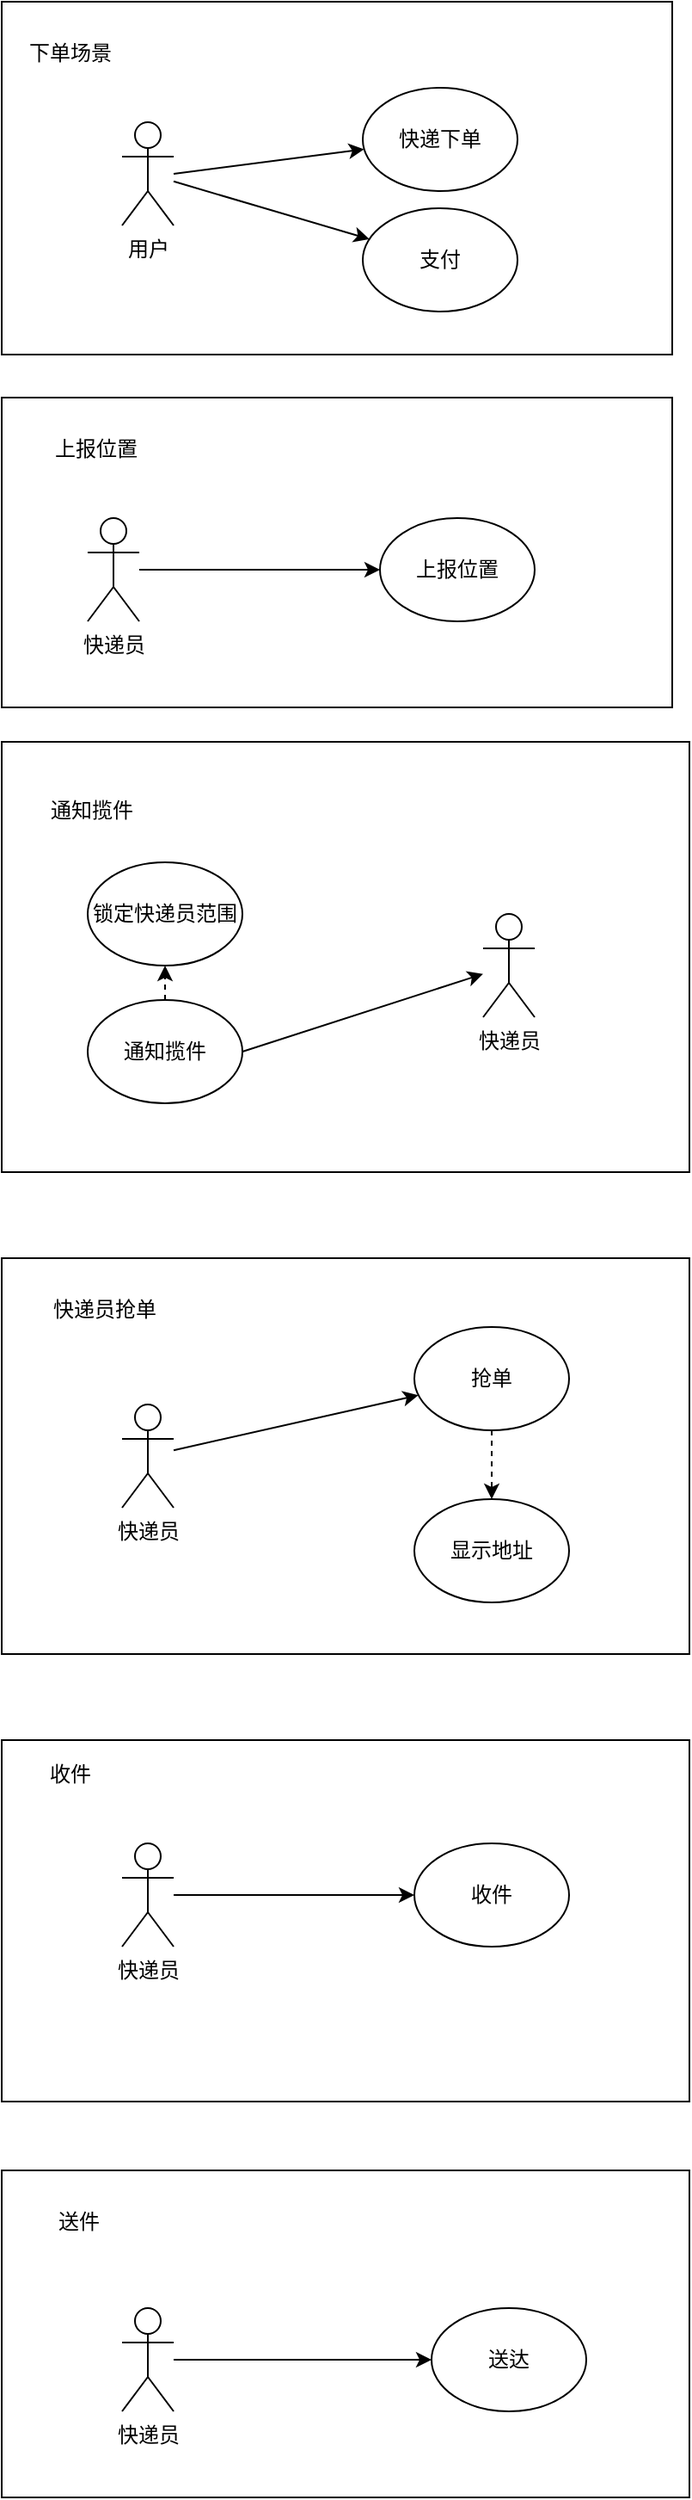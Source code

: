 <mxfile version="14.1.3" type="github">
  <diagram id="kVDxTeDjvSSDG-9TnWg_" name="Page-1">
    <mxGraphModel dx="872" dy="516" grid="1" gridSize="10" guides="1" tooltips="1" connect="1" arrows="1" fold="1" page="1" pageScale="1" pageWidth="2339" pageHeight="3300" math="0" shadow="0">
      <root>
        <mxCell id="0" />
        <mxCell id="1" parent="0" />
        <mxCell id="IS0yXVOH8QwQZcUzfC0N-45" value="" style="rounded=0;whiteSpace=wrap;html=1;" vertex="1" parent="1">
          <mxGeometry x="160" y="1290" width="400" height="190" as="geometry" />
        </mxCell>
        <mxCell id="IS0yXVOH8QwQZcUzfC0N-40" value="" style="rounded=0;whiteSpace=wrap;html=1;" vertex="1" parent="1">
          <mxGeometry x="160" y="1040" width="400" height="210" as="geometry" />
        </mxCell>
        <mxCell id="IS0yXVOH8QwQZcUzfC0N-33" value="" style="rounded=0;whiteSpace=wrap;html=1;" vertex="1" parent="1">
          <mxGeometry x="160" y="760" width="400" height="230" as="geometry" />
        </mxCell>
        <mxCell id="IS0yXVOH8QwQZcUzfC0N-23" value="" style="rounded=0;whiteSpace=wrap;html=1;" vertex="1" parent="1">
          <mxGeometry x="160" y="460" width="400" height="250" as="geometry" />
        </mxCell>
        <mxCell id="IS0yXVOH8QwQZcUzfC0N-13" value="" style="rounded=0;whiteSpace=wrap;html=1;" vertex="1" parent="1">
          <mxGeometry x="160" y="260" width="390" height="180" as="geometry" />
        </mxCell>
        <mxCell id="IS0yXVOH8QwQZcUzfC0N-6" value="" style="rounded=0;whiteSpace=wrap;html=1;" vertex="1" parent="1">
          <mxGeometry x="160" y="30" width="390" height="205" as="geometry" />
        </mxCell>
        <mxCell id="IS0yXVOH8QwQZcUzfC0N-4" value="" style="rounded=0;orthogonalLoop=1;jettySize=auto;html=1;" edge="1" parent="1" source="IS0yXVOH8QwQZcUzfC0N-1" target="IS0yXVOH8QwQZcUzfC0N-3">
          <mxGeometry relative="1" as="geometry" />
        </mxCell>
        <mxCell id="IS0yXVOH8QwQZcUzfC0N-1" value="用户" style="shape=umlActor;verticalLabelPosition=bottom;verticalAlign=top;html=1;outlineConnect=0;" vertex="1" parent="1">
          <mxGeometry x="230" y="100" width="30" height="60" as="geometry" />
        </mxCell>
        <mxCell id="IS0yXVOH8QwQZcUzfC0N-2" value="快递下单" style="ellipse;whiteSpace=wrap;html=1;" vertex="1" parent="1">
          <mxGeometry x="370" y="80" width="90" height="60" as="geometry" />
        </mxCell>
        <mxCell id="IS0yXVOH8QwQZcUzfC0N-3" value="支付" style="ellipse;whiteSpace=wrap;html=1;" vertex="1" parent="1">
          <mxGeometry x="370" y="150" width="90" height="60" as="geometry" />
        </mxCell>
        <mxCell id="IS0yXVOH8QwQZcUzfC0N-5" value="" style="endArrow=classic;html=1;" edge="1" parent="1" target="IS0yXVOH8QwQZcUzfC0N-2">
          <mxGeometry width="50" height="50" relative="1" as="geometry">
            <mxPoint x="260" y="130" as="sourcePoint" />
            <mxPoint x="340" y="100" as="targetPoint" />
          </mxGeometry>
        </mxCell>
        <mxCell id="IS0yXVOH8QwQZcUzfC0N-7" value="下单场景" style="text;html=1;strokeColor=none;fillColor=none;align=center;verticalAlign=middle;whiteSpace=wrap;rounded=0;" vertex="1" parent="1">
          <mxGeometry x="170" y="50" width="60" height="20" as="geometry" />
        </mxCell>
        <mxCell id="IS0yXVOH8QwQZcUzfC0N-12" value="" style="edgeStyle=none;rounded=0;orthogonalLoop=1;jettySize=auto;html=1;" edge="1" parent="1" source="IS0yXVOH8QwQZcUzfC0N-10" target="IS0yXVOH8QwQZcUzfC0N-11">
          <mxGeometry relative="1" as="geometry" />
        </mxCell>
        <mxCell id="IS0yXVOH8QwQZcUzfC0N-10" value="快递员" style="shape=umlActor;verticalLabelPosition=bottom;verticalAlign=top;html=1;outlineConnect=0;" vertex="1" parent="1">
          <mxGeometry x="210" y="330" width="30" height="60" as="geometry" />
        </mxCell>
        <mxCell id="IS0yXVOH8QwQZcUzfC0N-11" value="上报位置" style="ellipse;whiteSpace=wrap;html=1;" vertex="1" parent="1">
          <mxGeometry x="380" y="330" width="90" height="60" as="geometry" />
        </mxCell>
        <mxCell id="IS0yXVOH8QwQZcUzfC0N-14" value="上报位置" style="text;html=1;strokeColor=none;fillColor=none;align=center;verticalAlign=middle;whiteSpace=wrap;rounded=0;" vertex="1" parent="1">
          <mxGeometry x="180" y="280" width="70" height="20" as="geometry" />
        </mxCell>
        <mxCell id="IS0yXVOH8QwQZcUzfC0N-16" value="通知揽件" style="ellipse;whiteSpace=wrap;html=1;" vertex="1" parent="1">
          <mxGeometry x="210" y="610" width="90" height="60" as="geometry" />
        </mxCell>
        <mxCell id="IS0yXVOH8QwQZcUzfC0N-17" value="快递员" style="shape=umlActor;verticalLabelPosition=bottom;verticalAlign=top;html=1;outlineConnect=0;" vertex="1" parent="1">
          <mxGeometry x="440" y="560" width="30" height="60" as="geometry" />
        </mxCell>
        <mxCell id="IS0yXVOH8QwQZcUzfC0N-20" value="" style="endArrow=classic;html=1;exitX=1;exitY=0.5;exitDx=0;exitDy=0;" edge="1" parent="1" source="IS0yXVOH8QwQZcUzfC0N-16" target="IS0yXVOH8QwQZcUzfC0N-17">
          <mxGeometry width="50" height="50" relative="1" as="geometry">
            <mxPoint x="340" y="600" as="sourcePoint" />
            <mxPoint x="390" y="550" as="targetPoint" />
          </mxGeometry>
        </mxCell>
        <mxCell id="IS0yXVOH8QwQZcUzfC0N-24" value="通知揽件" style="text;html=1;strokeColor=none;fillColor=none;align=center;verticalAlign=middle;whiteSpace=wrap;rounded=0;" vertex="1" parent="1">
          <mxGeometry x="185" y="490" width="55" height="20" as="geometry" />
        </mxCell>
        <mxCell id="IS0yXVOH8QwQZcUzfC0N-25" value="锁定快递员范围" style="ellipse;whiteSpace=wrap;html=1;" vertex="1" parent="1">
          <mxGeometry x="210" y="530" width="90" height="60" as="geometry" />
        </mxCell>
        <mxCell id="IS0yXVOH8QwQZcUzfC0N-26" value="" style="endArrow=classic;html=1;exitX=0.5;exitY=0;exitDx=0;exitDy=0;entryX=0.5;entryY=1;entryDx=0;entryDy=0;dashed=1;" edge="1" parent="1" source="IS0yXVOH8QwQZcUzfC0N-16" target="IS0yXVOH8QwQZcUzfC0N-25">
          <mxGeometry width="50" height="50" relative="1" as="geometry">
            <mxPoint x="230" y="630" as="sourcePoint" />
            <mxPoint x="280" y="580" as="targetPoint" />
          </mxGeometry>
        </mxCell>
        <mxCell id="IS0yXVOH8QwQZcUzfC0N-30" value="" style="edgeStyle=none;rounded=0;orthogonalLoop=1;jettySize=auto;html=1;" edge="1" parent="1" source="IS0yXVOH8QwQZcUzfC0N-27" target="IS0yXVOH8QwQZcUzfC0N-28">
          <mxGeometry relative="1" as="geometry" />
        </mxCell>
        <mxCell id="IS0yXVOH8QwQZcUzfC0N-27" value="快递员" style="shape=umlActor;verticalLabelPosition=bottom;verticalAlign=top;html=1;outlineConnect=0;" vertex="1" parent="1">
          <mxGeometry x="230" y="845" width="30" height="60" as="geometry" />
        </mxCell>
        <mxCell id="IS0yXVOH8QwQZcUzfC0N-32" value="" style="edgeStyle=none;rounded=0;orthogonalLoop=1;jettySize=auto;html=1;dashed=1;" edge="1" parent="1" source="IS0yXVOH8QwQZcUzfC0N-28" target="IS0yXVOH8QwQZcUzfC0N-29">
          <mxGeometry relative="1" as="geometry" />
        </mxCell>
        <mxCell id="IS0yXVOH8QwQZcUzfC0N-28" value="抢单" style="ellipse;whiteSpace=wrap;html=1;" vertex="1" parent="1">
          <mxGeometry x="400" y="800" width="90" height="60" as="geometry" />
        </mxCell>
        <mxCell id="IS0yXVOH8QwQZcUzfC0N-29" value="显示地址" style="ellipse;whiteSpace=wrap;html=1;" vertex="1" parent="1">
          <mxGeometry x="400" y="900" width="90" height="60" as="geometry" />
        </mxCell>
        <mxCell id="IS0yXVOH8QwQZcUzfC0N-34" value="快递员抢单" style="text;html=1;strokeColor=none;fillColor=none;align=center;verticalAlign=middle;whiteSpace=wrap;rounded=0;" vertex="1" parent="1">
          <mxGeometry x="180" y="780" width="80" height="20" as="geometry" />
        </mxCell>
        <mxCell id="IS0yXVOH8QwQZcUzfC0N-37" value="收件" style="ellipse;whiteSpace=wrap;html=1;" vertex="1" parent="1">
          <mxGeometry x="400" y="1100" width="90" height="60" as="geometry" />
        </mxCell>
        <mxCell id="IS0yXVOH8QwQZcUzfC0N-38" value="快递员" style="shape=umlActor;verticalLabelPosition=bottom;verticalAlign=top;html=1;outlineConnect=0;" vertex="1" parent="1">
          <mxGeometry x="230" y="1100" width="30" height="60" as="geometry" />
        </mxCell>
        <mxCell id="IS0yXVOH8QwQZcUzfC0N-39" style="edgeStyle=none;rounded=0;orthogonalLoop=1;jettySize=auto;html=1;" edge="1" parent="1" source="IS0yXVOH8QwQZcUzfC0N-38" target="IS0yXVOH8QwQZcUzfC0N-37">
          <mxGeometry relative="1" as="geometry">
            <mxPoint x="290" y="1130" as="sourcePoint" />
          </mxGeometry>
        </mxCell>
        <mxCell id="IS0yXVOH8QwQZcUzfC0N-41" value="收件" style="text;html=1;strokeColor=none;fillColor=none;align=center;verticalAlign=middle;whiteSpace=wrap;rounded=0;" vertex="1" parent="1">
          <mxGeometry x="180" y="1050" width="40" height="20" as="geometry" />
        </mxCell>
        <mxCell id="IS0yXVOH8QwQZcUzfC0N-44" style="edgeStyle=none;rounded=0;orthogonalLoop=1;jettySize=auto;html=1;" edge="1" parent="1" source="IS0yXVOH8QwQZcUzfC0N-42" target="IS0yXVOH8QwQZcUzfC0N-43">
          <mxGeometry relative="1" as="geometry" />
        </mxCell>
        <mxCell id="IS0yXVOH8QwQZcUzfC0N-42" value="快递员" style="shape=umlActor;verticalLabelPosition=bottom;verticalAlign=top;html=1;outlineConnect=0;" vertex="1" parent="1">
          <mxGeometry x="230" y="1370" width="30" height="60" as="geometry" />
        </mxCell>
        <mxCell id="IS0yXVOH8QwQZcUzfC0N-43" value="送达" style="ellipse;whiteSpace=wrap;html=1;" vertex="1" parent="1">
          <mxGeometry x="410" y="1370" width="90" height="60" as="geometry" />
        </mxCell>
        <mxCell id="IS0yXVOH8QwQZcUzfC0N-46" value="送件" style="text;html=1;strokeColor=none;fillColor=none;align=center;verticalAlign=middle;whiteSpace=wrap;rounded=0;" vertex="1" parent="1">
          <mxGeometry x="185" y="1310" width="40" height="20" as="geometry" />
        </mxCell>
      </root>
    </mxGraphModel>
  </diagram>
</mxfile>
